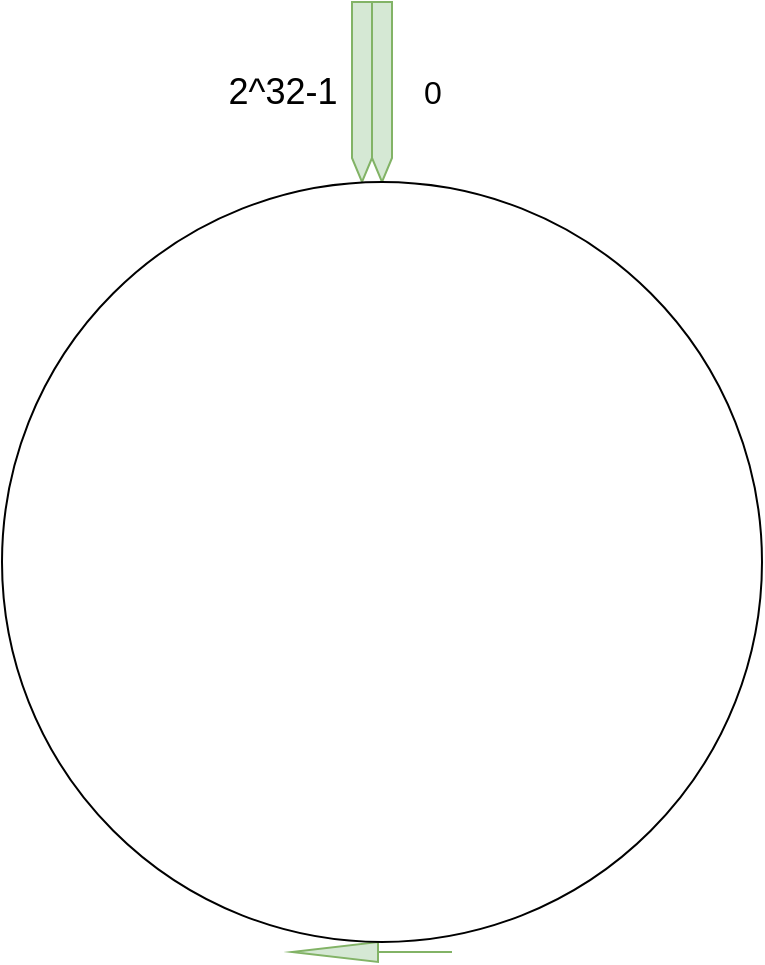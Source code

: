 <mxfile version="15.0.4" type="github">
  <diagram id="9RPMq4-acWpx4GLyYASW" name="第 1 页">
    <mxGraphModel dx="1188" dy="662" grid="1" gridSize="10" guides="1" tooltips="1" connect="1" arrows="1" fold="1" page="1" pageScale="1" pageWidth="1169" pageHeight="827" math="0" shadow="0">
      <root>
        <mxCell id="0" />
        <mxCell id="1" parent="0" />
        <mxCell id="-FOwAw8p_60e_QP0o1Os-2" value="" style="html=1;shadow=0;dashed=0;align=center;verticalAlign=middle;shape=mxgraph.arrows2.arrow;dy=0;dx=12;direction=south;notch=0;fillColor=#d5e8d4;strokeColor=#82b366;" vertex="1" parent="1">
          <mxGeometry x="660" y="150" width="10" height="90" as="geometry" />
        </mxCell>
        <mxCell id="-FOwAw8p_60e_QP0o1Os-3" value="" style="html=1;shadow=0;dashed=0;align=center;verticalAlign=middle;shape=mxgraph.arrows2.arrow;dy=0;dx=12;direction=south;notch=0;fillColor=#d5e8d4;strokeColor=#82b366;" vertex="1" parent="1">
          <mxGeometry x="650" y="150" width="10" height="90" as="geometry" />
        </mxCell>
        <mxCell id="-FOwAw8p_60e_QP0o1Os-7" value="" style="html=1;shadow=0;dashed=0;align=center;verticalAlign=middle;shape=mxgraph.arrows2.arrow;dy=1;dx=43;direction=west;notch=0;fillColor=#d5e8d4;strokeColor=#82b366;" vertex="1" parent="1">
          <mxGeometry x="620" y="620" width="80" height="10" as="geometry" />
        </mxCell>
        <mxCell id="-FOwAw8p_60e_QP0o1Os-12" value="" style="ellipse;whiteSpace=wrap;html=1;aspect=fixed;" vertex="1" parent="1">
          <mxGeometry x="475" y="240" width="380" height="380" as="geometry" />
        </mxCell>
        <mxCell id="-FOwAw8p_60e_QP0o1Os-14" value="&lt;font size=&quot;3&quot;&gt;0&lt;/font&gt;" style="text;html=1;align=center;verticalAlign=middle;resizable=0;points=[];autosize=1;" vertex="1" parent="1">
          <mxGeometry x="680" y="185" width="20" height="20" as="geometry" />
        </mxCell>
        <mxCell id="-FOwAw8p_60e_QP0o1Os-15" value="&lt;font style=&quot;font-size: 18px&quot;&gt;2^32-1&lt;/font&gt;" style="text;html=1;align=center;verticalAlign=middle;resizable=0;points=[];autosize=1;" vertex="1" parent="1">
          <mxGeometry x="580" y="185" width="70" height="20" as="geometry" />
        </mxCell>
      </root>
    </mxGraphModel>
  </diagram>
</mxfile>
